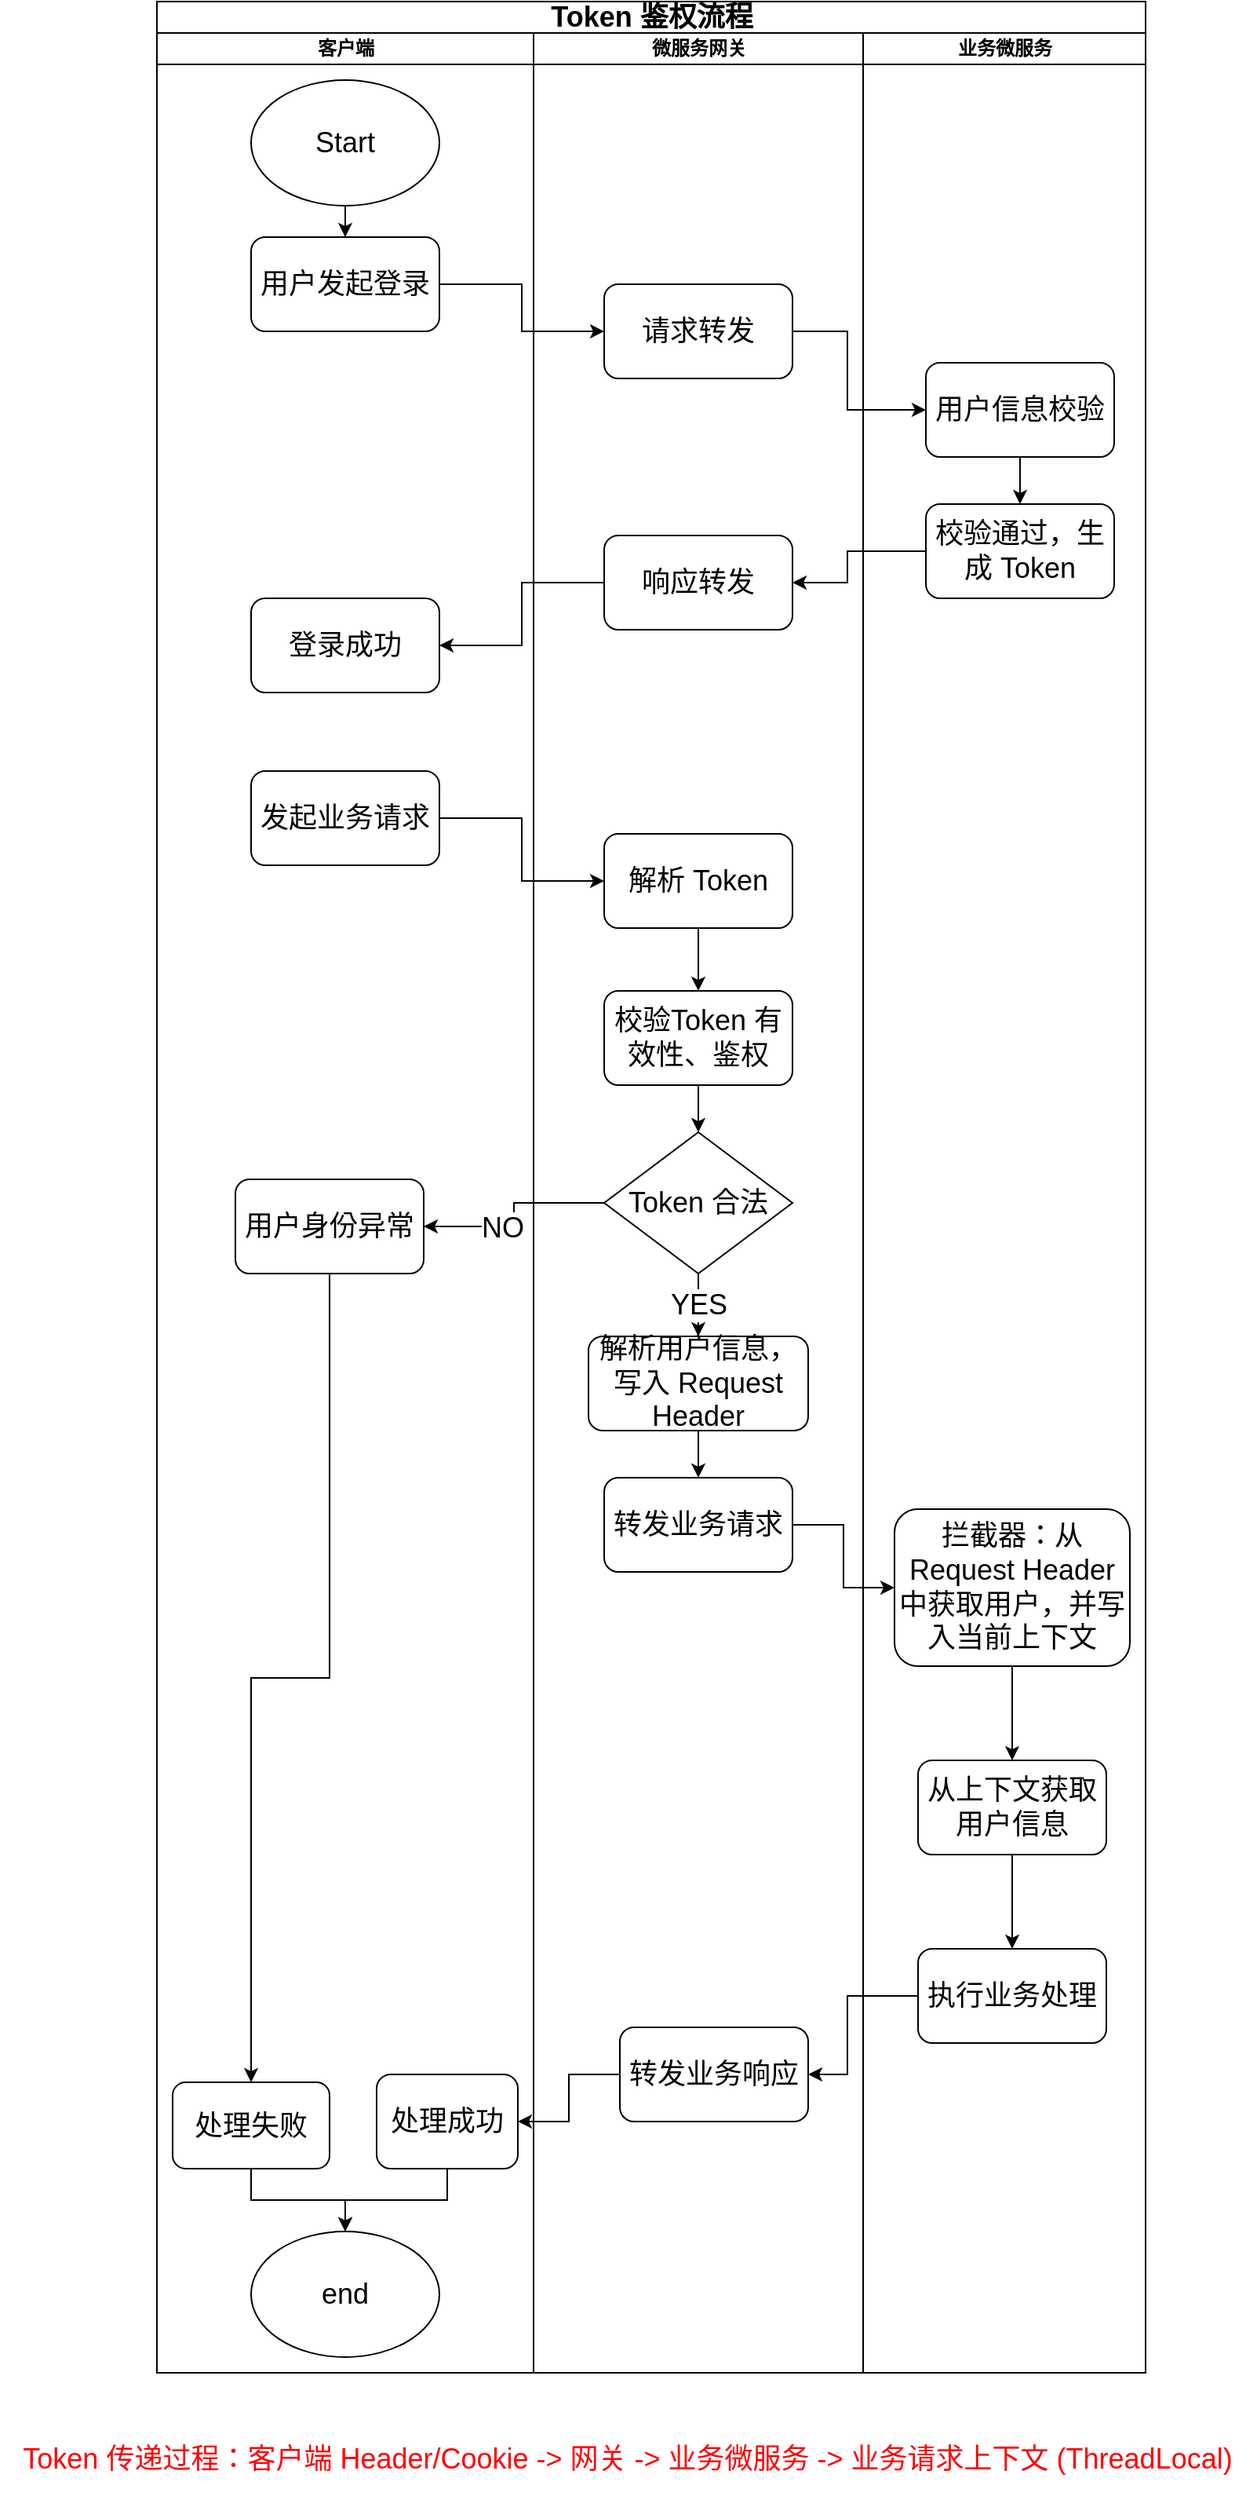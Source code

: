 <mxfile version="20.6.0" type="device"><diagram id="prtHgNgQTEPvFCAcTncT" name="Page-1"><mxGraphModel dx="1234" dy="740" grid="1" gridSize="10" guides="1" tooltips="1" connect="1" arrows="1" fold="1" page="1" pageScale="1" pageWidth="827" pageHeight="1169" math="0" shadow="0"><root><mxCell id="0"/><mxCell id="1" parent="0"/><mxCell id="ioTCMiBrhuXlF_rFUUqn-26" value="&lt;font style=&quot;font-size: 18px;&quot;&gt;Token 鉴权流程&lt;/font&gt;" style="swimlane;childLayout=stackLayout;resizeParent=1;resizeParentMax=0;startSize=20;html=1;" vertex="1" parent="1"><mxGeometry x="110" y="70" width="630" height="1510" as="geometry"/></mxCell><mxCell id="ioTCMiBrhuXlF_rFUUqn-27" value="客户端" style="swimlane;startSize=20;html=1;" vertex="1" parent="ioTCMiBrhuXlF_rFUUqn-26"><mxGeometry y="20" width="240" height="1490" as="geometry"/></mxCell><mxCell id="ioTCMiBrhuXlF_rFUUqn-32" value="" style="edgeStyle=orthogonalEdgeStyle;rounded=0;orthogonalLoop=1;jettySize=auto;html=1;fontSize=18;" edge="1" parent="ioTCMiBrhuXlF_rFUUqn-27" source="ioTCMiBrhuXlF_rFUUqn-30" target="ioTCMiBrhuXlF_rFUUqn-31"><mxGeometry relative="1" as="geometry"/></mxCell><mxCell id="ioTCMiBrhuXlF_rFUUqn-30" value="Start" style="ellipse;whiteSpace=wrap;html=1;fontSize=18;" vertex="1" parent="ioTCMiBrhuXlF_rFUUqn-27"><mxGeometry x="60" y="30" width="120" height="80" as="geometry"/></mxCell><mxCell id="ioTCMiBrhuXlF_rFUUqn-31" value="用户发起登录" style="rounded=1;whiteSpace=wrap;html=1;fontSize=18;" vertex="1" parent="ioTCMiBrhuXlF_rFUUqn-27"><mxGeometry x="60" y="130" width="120" height="60" as="geometry"/></mxCell><mxCell id="ioTCMiBrhuXlF_rFUUqn-37" value="登录成功" style="rounded=1;whiteSpace=wrap;html=1;fontSize=18;" vertex="1" parent="ioTCMiBrhuXlF_rFUUqn-27"><mxGeometry x="60" y="360" width="120" height="60" as="geometry"/></mxCell><mxCell id="ioTCMiBrhuXlF_rFUUqn-49" value="发起业务请求" style="rounded=1;whiteSpace=wrap;html=1;fontSize=18;" vertex="1" parent="ioTCMiBrhuXlF_rFUUqn-27"><mxGeometry x="60" y="470" width="120" height="60" as="geometry"/></mxCell><mxCell id="ioTCMiBrhuXlF_rFUUqn-95" style="edgeStyle=orthogonalEdgeStyle;rounded=0;orthogonalLoop=1;jettySize=auto;html=1;entryX=0.5;entryY=0;entryDx=0;entryDy=0;fontSize=18;" edge="1" parent="ioTCMiBrhuXlF_rFUUqn-27" source="ioTCMiBrhuXlF_rFUUqn-76" target="ioTCMiBrhuXlF_rFUUqn-77"><mxGeometry relative="1" as="geometry"/></mxCell><mxCell id="ioTCMiBrhuXlF_rFUUqn-76" value="处理成功" style="rounded=1;whiteSpace=wrap;html=1;fontSize=18;" vertex="1" parent="ioTCMiBrhuXlF_rFUUqn-27"><mxGeometry x="140" y="1300" width="90" height="60" as="geometry"/></mxCell><mxCell id="ioTCMiBrhuXlF_rFUUqn-77" value="end" style="ellipse;whiteSpace=wrap;html=1;fontSize=18;" vertex="1" parent="ioTCMiBrhuXlF_rFUUqn-27"><mxGeometry x="60" y="1400" width="120" height="80" as="geometry"/></mxCell><mxCell id="ioTCMiBrhuXlF_rFUUqn-94" style="edgeStyle=orthogonalEdgeStyle;rounded=0;orthogonalLoop=1;jettySize=auto;html=1;entryX=0.5;entryY=0;entryDx=0;entryDy=0;fontSize=18;" edge="1" parent="ioTCMiBrhuXlF_rFUUqn-27" source="ioTCMiBrhuXlF_rFUUqn-82" target="ioTCMiBrhuXlF_rFUUqn-77"><mxGeometry relative="1" as="geometry"/></mxCell><mxCell id="ioTCMiBrhuXlF_rFUUqn-82" value="处理失败" style="rounded=1;whiteSpace=wrap;html=1;fontSize=18;" vertex="1" parent="ioTCMiBrhuXlF_rFUUqn-27"><mxGeometry x="10" y="1305" width="100" height="55" as="geometry"/></mxCell><mxCell id="ioTCMiBrhuXlF_rFUUqn-93" style="edgeStyle=orthogonalEdgeStyle;rounded=0;orthogonalLoop=1;jettySize=auto;html=1;entryX=0.5;entryY=0;entryDx=0;entryDy=0;fontSize=18;" edge="1" parent="ioTCMiBrhuXlF_rFUUqn-27" source="ioTCMiBrhuXlF_rFUUqn-83" target="ioTCMiBrhuXlF_rFUUqn-82"><mxGeometry relative="1" as="geometry"/></mxCell><mxCell id="ioTCMiBrhuXlF_rFUUqn-83" value="用户身份异常" style="rounded=1;whiteSpace=wrap;html=1;fontSize=18;" vertex="1" parent="ioTCMiBrhuXlF_rFUUqn-27"><mxGeometry x="50" y="730" width="120" height="60" as="geometry"/></mxCell><mxCell id="ioTCMiBrhuXlF_rFUUqn-28" value="微服务网关" style="swimlane;startSize=20;html=1;" vertex="1" parent="ioTCMiBrhuXlF_rFUUqn-26"><mxGeometry x="240" y="20" width="210" height="1490" as="geometry"/></mxCell><mxCell id="ioTCMiBrhuXlF_rFUUqn-33" value="请求转发" style="rounded=1;whiteSpace=wrap;html=1;fontSize=18;" vertex="1" parent="ioTCMiBrhuXlF_rFUUqn-28"><mxGeometry x="45" y="160" width="120" height="60" as="geometry"/></mxCell><mxCell id="ioTCMiBrhuXlF_rFUUqn-36" value="响应转发" style="rounded=1;whiteSpace=wrap;html=1;fontSize=18;" vertex="1" parent="ioTCMiBrhuXlF_rFUUqn-28"><mxGeometry x="45" y="320" width="120" height="60" as="geometry"/></mxCell><mxCell id="ioTCMiBrhuXlF_rFUUqn-79" value="" style="edgeStyle=orthogonalEdgeStyle;rounded=0;orthogonalLoop=1;jettySize=auto;html=1;fontSize=18;" edge="1" parent="ioTCMiBrhuXlF_rFUUqn-28" source="ioTCMiBrhuXlF_rFUUqn-50" target="ioTCMiBrhuXlF_rFUUqn-51"><mxGeometry relative="1" as="geometry"/></mxCell><mxCell id="ioTCMiBrhuXlF_rFUUqn-50" value="解析 Token" style="rounded=1;whiteSpace=wrap;html=1;fontSize=18;" vertex="1" parent="ioTCMiBrhuXlF_rFUUqn-28"><mxGeometry x="45" y="510" width="120" height="60" as="geometry"/></mxCell><mxCell id="ioTCMiBrhuXlF_rFUUqn-80" value="" style="edgeStyle=orthogonalEdgeStyle;rounded=0;orthogonalLoop=1;jettySize=auto;html=1;fontSize=18;" edge="1" parent="ioTCMiBrhuXlF_rFUUqn-28" source="ioTCMiBrhuXlF_rFUUqn-51" target="ioTCMiBrhuXlF_rFUUqn-58"><mxGeometry relative="1" as="geometry"/></mxCell><mxCell id="ioTCMiBrhuXlF_rFUUqn-51" value="校验Token 有效性、鉴权" style="rounded=1;whiteSpace=wrap;html=1;fontSize=18;" vertex="1" parent="ioTCMiBrhuXlF_rFUUqn-28"><mxGeometry x="45" y="610" width="120" height="60" as="geometry"/></mxCell><mxCell id="ioTCMiBrhuXlF_rFUUqn-81" value="YES" style="edgeStyle=orthogonalEdgeStyle;rounded=0;orthogonalLoop=1;jettySize=auto;html=1;fontSize=18;" edge="1" parent="ioTCMiBrhuXlF_rFUUqn-28" source="ioTCMiBrhuXlF_rFUUqn-58" target="ioTCMiBrhuXlF_rFUUqn-59"><mxGeometry relative="1" as="geometry"/></mxCell><mxCell id="ioTCMiBrhuXlF_rFUUqn-58" value="Token 合法" style="rhombus;whiteSpace=wrap;html=1;fontSize=18;" vertex="1" parent="ioTCMiBrhuXlF_rFUUqn-28"><mxGeometry x="45" y="700" width="120" height="90" as="geometry"/></mxCell><mxCell id="ioTCMiBrhuXlF_rFUUqn-86" value="" style="edgeStyle=orthogonalEdgeStyle;rounded=0;orthogonalLoop=1;jettySize=auto;html=1;fontSize=18;" edge="1" parent="ioTCMiBrhuXlF_rFUUqn-28" source="ioTCMiBrhuXlF_rFUUqn-59" target="ioTCMiBrhuXlF_rFUUqn-60"><mxGeometry relative="1" as="geometry"/></mxCell><mxCell id="ioTCMiBrhuXlF_rFUUqn-59" value="解析用户信息，写入 Request Header" style="rounded=1;whiteSpace=wrap;html=1;fontSize=18;" vertex="1" parent="ioTCMiBrhuXlF_rFUUqn-28"><mxGeometry x="35" y="830" width="140" height="60" as="geometry"/></mxCell><mxCell id="ioTCMiBrhuXlF_rFUUqn-60" value="转发业务请求" style="rounded=1;whiteSpace=wrap;html=1;fontSize=18;" vertex="1" parent="ioTCMiBrhuXlF_rFUUqn-28"><mxGeometry x="45" y="920" width="120" height="60" as="geometry"/></mxCell><mxCell id="ioTCMiBrhuXlF_rFUUqn-75" value="转发业务响应" style="rounded=1;whiteSpace=wrap;html=1;fontSize=18;" vertex="1" parent="ioTCMiBrhuXlF_rFUUqn-28"><mxGeometry x="55" y="1270" width="120" height="60" as="geometry"/></mxCell><mxCell id="ioTCMiBrhuXlF_rFUUqn-29" value="业务微服务" style="swimlane;startSize=20;html=1;" vertex="1" parent="ioTCMiBrhuXlF_rFUUqn-26"><mxGeometry x="450" y="20" width="180" height="1490" as="geometry"/></mxCell><mxCell id="ioTCMiBrhuXlF_rFUUqn-40" value="" style="edgeStyle=orthogonalEdgeStyle;rounded=0;orthogonalLoop=1;jettySize=auto;html=1;fontSize=18;" edge="1" parent="ioTCMiBrhuXlF_rFUUqn-29" source="ioTCMiBrhuXlF_rFUUqn-34" target="ioTCMiBrhuXlF_rFUUqn-35"><mxGeometry relative="1" as="geometry"/></mxCell><mxCell id="ioTCMiBrhuXlF_rFUUqn-34" value="用户信息校验" style="rounded=1;whiteSpace=wrap;html=1;fontSize=18;" vertex="1" parent="ioTCMiBrhuXlF_rFUUqn-29"><mxGeometry x="40" y="210" width="120" height="60" as="geometry"/></mxCell><mxCell id="ioTCMiBrhuXlF_rFUUqn-35" value="校验通过，生成 Token" style="rounded=1;whiteSpace=wrap;html=1;fontSize=18;" vertex="1" parent="ioTCMiBrhuXlF_rFUUqn-29"><mxGeometry x="40" y="300" width="120" height="60" as="geometry"/></mxCell><mxCell id="ioTCMiBrhuXlF_rFUUqn-88" value="" style="edgeStyle=orthogonalEdgeStyle;rounded=0;orthogonalLoop=1;jettySize=auto;html=1;fontSize=18;" edge="1" parent="ioTCMiBrhuXlF_rFUUqn-29" source="ioTCMiBrhuXlF_rFUUqn-71" target="ioTCMiBrhuXlF_rFUUqn-73"><mxGeometry relative="1" as="geometry"/></mxCell><mxCell id="ioTCMiBrhuXlF_rFUUqn-71" value="拦截器：从 Request Header 中获取用户，并写入当前上下文" style="rounded=1;whiteSpace=wrap;html=1;fontSize=18;" vertex="1" parent="ioTCMiBrhuXlF_rFUUqn-29"><mxGeometry x="20" y="940" width="150" height="100" as="geometry"/></mxCell><mxCell id="ioTCMiBrhuXlF_rFUUqn-89" value="" style="edgeStyle=orthogonalEdgeStyle;rounded=0;orthogonalLoop=1;jettySize=auto;html=1;fontSize=18;" edge="1" parent="ioTCMiBrhuXlF_rFUUqn-29" source="ioTCMiBrhuXlF_rFUUqn-73" target="ioTCMiBrhuXlF_rFUUqn-74"><mxGeometry relative="1" as="geometry"/></mxCell><mxCell id="ioTCMiBrhuXlF_rFUUqn-73" value="从上下文获取用户信息" style="rounded=1;whiteSpace=wrap;html=1;fontSize=18;" vertex="1" parent="ioTCMiBrhuXlF_rFUUqn-29"><mxGeometry x="35" y="1100" width="120" height="60" as="geometry"/></mxCell><mxCell id="ioTCMiBrhuXlF_rFUUqn-74" value="执行业务处理" style="rounded=1;whiteSpace=wrap;html=1;fontSize=18;" vertex="1" parent="ioTCMiBrhuXlF_rFUUqn-29"><mxGeometry x="35" y="1220" width="120" height="60" as="geometry"/></mxCell><mxCell id="ioTCMiBrhuXlF_rFUUqn-38" value="" style="edgeStyle=orthogonalEdgeStyle;rounded=0;orthogonalLoop=1;jettySize=auto;html=1;fontSize=18;" edge="1" parent="ioTCMiBrhuXlF_rFUUqn-26" source="ioTCMiBrhuXlF_rFUUqn-31" target="ioTCMiBrhuXlF_rFUUqn-33"><mxGeometry relative="1" as="geometry"/></mxCell><mxCell id="ioTCMiBrhuXlF_rFUUqn-39" value="" style="edgeStyle=orthogonalEdgeStyle;rounded=0;orthogonalLoop=1;jettySize=auto;html=1;fontSize=18;" edge="1" parent="ioTCMiBrhuXlF_rFUUqn-26" source="ioTCMiBrhuXlF_rFUUqn-33" target="ioTCMiBrhuXlF_rFUUqn-34"><mxGeometry relative="1" as="geometry"><Array as="points"><mxPoint x="440" y="210"/><mxPoint x="440" y="260"/></Array></mxGeometry></mxCell><mxCell id="ioTCMiBrhuXlF_rFUUqn-41" value="" style="edgeStyle=orthogonalEdgeStyle;rounded=0;orthogonalLoop=1;jettySize=auto;html=1;fontSize=18;" edge="1" parent="ioTCMiBrhuXlF_rFUUqn-26" source="ioTCMiBrhuXlF_rFUUqn-35" target="ioTCMiBrhuXlF_rFUUqn-36"><mxGeometry relative="1" as="geometry"><Array as="points"><mxPoint x="440" y="350"/><mxPoint x="440" y="370"/></Array></mxGeometry></mxCell><mxCell id="ioTCMiBrhuXlF_rFUUqn-42" value="" style="edgeStyle=orthogonalEdgeStyle;rounded=0;orthogonalLoop=1;jettySize=auto;html=1;fontSize=18;" edge="1" parent="ioTCMiBrhuXlF_rFUUqn-26" source="ioTCMiBrhuXlF_rFUUqn-36" target="ioTCMiBrhuXlF_rFUUqn-37"><mxGeometry relative="1" as="geometry"/></mxCell><mxCell id="ioTCMiBrhuXlF_rFUUqn-78" style="edgeStyle=orthogonalEdgeStyle;rounded=0;orthogonalLoop=1;jettySize=auto;html=1;entryX=0;entryY=0.5;entryDx=0;entryDy=0;fontSize=18;" edge="1" parent="ioTCMiBrhuXlF_rFUUqn-26" source="ioTCMiBrhuXlF_rFUUqn-49" target="ioTCMiBrhuXlF_rFUUqn-50"><mxGeometry relative="1" as="geometry"/></mxCell><mxCell id="ioTCMiBrhuXlF_rFUUqn-84" style="edgeStyle=orthogonalEdgeStyle;rounded=0;orthogonalLoop=1;jettySize=auto;html=1;entryX=1;entryY=0.5;entryDx=0;entryDy=0;fontSize=18;" edge="1" parent="ioTCMiBrhuXlF_rFUUqn-26" source="ioTCMiBrhuXlF_rFUUqn-58" target="ioTCMiBrhuXlF_rFUUqn-83"><mxGeometry relative="1" as="geometry"/></mxCell><mxCell id="ioTCMiBrhuXlF_rFUUqn-85" value="NO" style="edgeLabel;html=1;align=center;verticalAlign=middle;resizable=0;points=[];fontSize=18;" vertex="1" connectable="0" parent="ioTCMiBrhuXlF_rFUUqn-84"><mxGeometry x="0.231" y="1" relative="1" as="geometry"><mxPoint as="offset"/></mxGeometry></mxCell><mxCell id="ioTCMiBrhuXlF_rFUUqn-87" style="edgeStyle=orthogonalEdgeStyle;rounded=0;orthogonalLoop=1;jettySize=auto;html=1;entryX=0;entryY=0.5;entryDx=0;entryDy=0;fontSize=18;" edge="1" parent="ioTCMiBrhuXlF_rFUUqn-26" source="ioTCMiBrhuXlF_rFUUqn-60" target="ioTCMiBrhuXlF_rFUUqn-71"><mxGeometry relative="1" as="geometry"/></mxCell><mxCell id="ioTCMiBrhuXlF_rFUUqn-91" style="edgeStyle=orthogonalEdgeStyle;rounded=0;orthogonalLoop=1;jettySize=auto;html=1;entryX=1;entryY=0.5;entryDx=0;entryDy=0;fontSize=18;" edge="1" parent="ioTCMiBrhuXlF_rFUUqn-26" source="ioTCMiBrhuXlF_rFUUqn-75" target="ioTCMiBrhuXlF_rFUUqn-76"><mxGeometry relative="1" as="geometry"/></mxCell><mxCell id="ioTCMiBrhuXlF_rFUUqn-92" style="edgeStyle=orthogonalEdgeStyle;rounded=0;orthogonalLoop=1;jettySize=auto;html=1;entryX=1;entryY=0.5;entryDx=0;entryDy=0;fontSize=18;" edge="1" parent="ioTCMiBrhuXlF_rFUUqn-26" source="ioTCMiBrhuXlF_rFUUqn-74" target="ioTCMiBrhuXlF_rFUUqn-75"><mxGeometry relative="1" as="geometry"><Array as="points"><mxPoint x="440" y="1270"/><mxPoint x="440" y="1320"/></Array></mxGeometry></mxCell><mxCell id="ioTCMiBrhuXlF_rFUUqn-96" value="&lt;font color=&quot;#ff0000&quot;&gt;Token 传递过程：客户端 Header/Cookie -&amp;gt; 网关 -&amp;gt; 业务微服务 -&amp;gt; 业务请求上下文 (ThreadLocal)&lt;/font&gt;" style="text;html=1;strokeColor=none;fillColor=none;align=center;verticalAlign=middle;whiteSpace=wrap;rounded=0;fontSize=18;" vertex="1" parent="1"><mxGeometry x="10" y="1610" width="800" height="50" as="geometry"/></mxCell></root></mxGraphModel></diagram></mxfile>